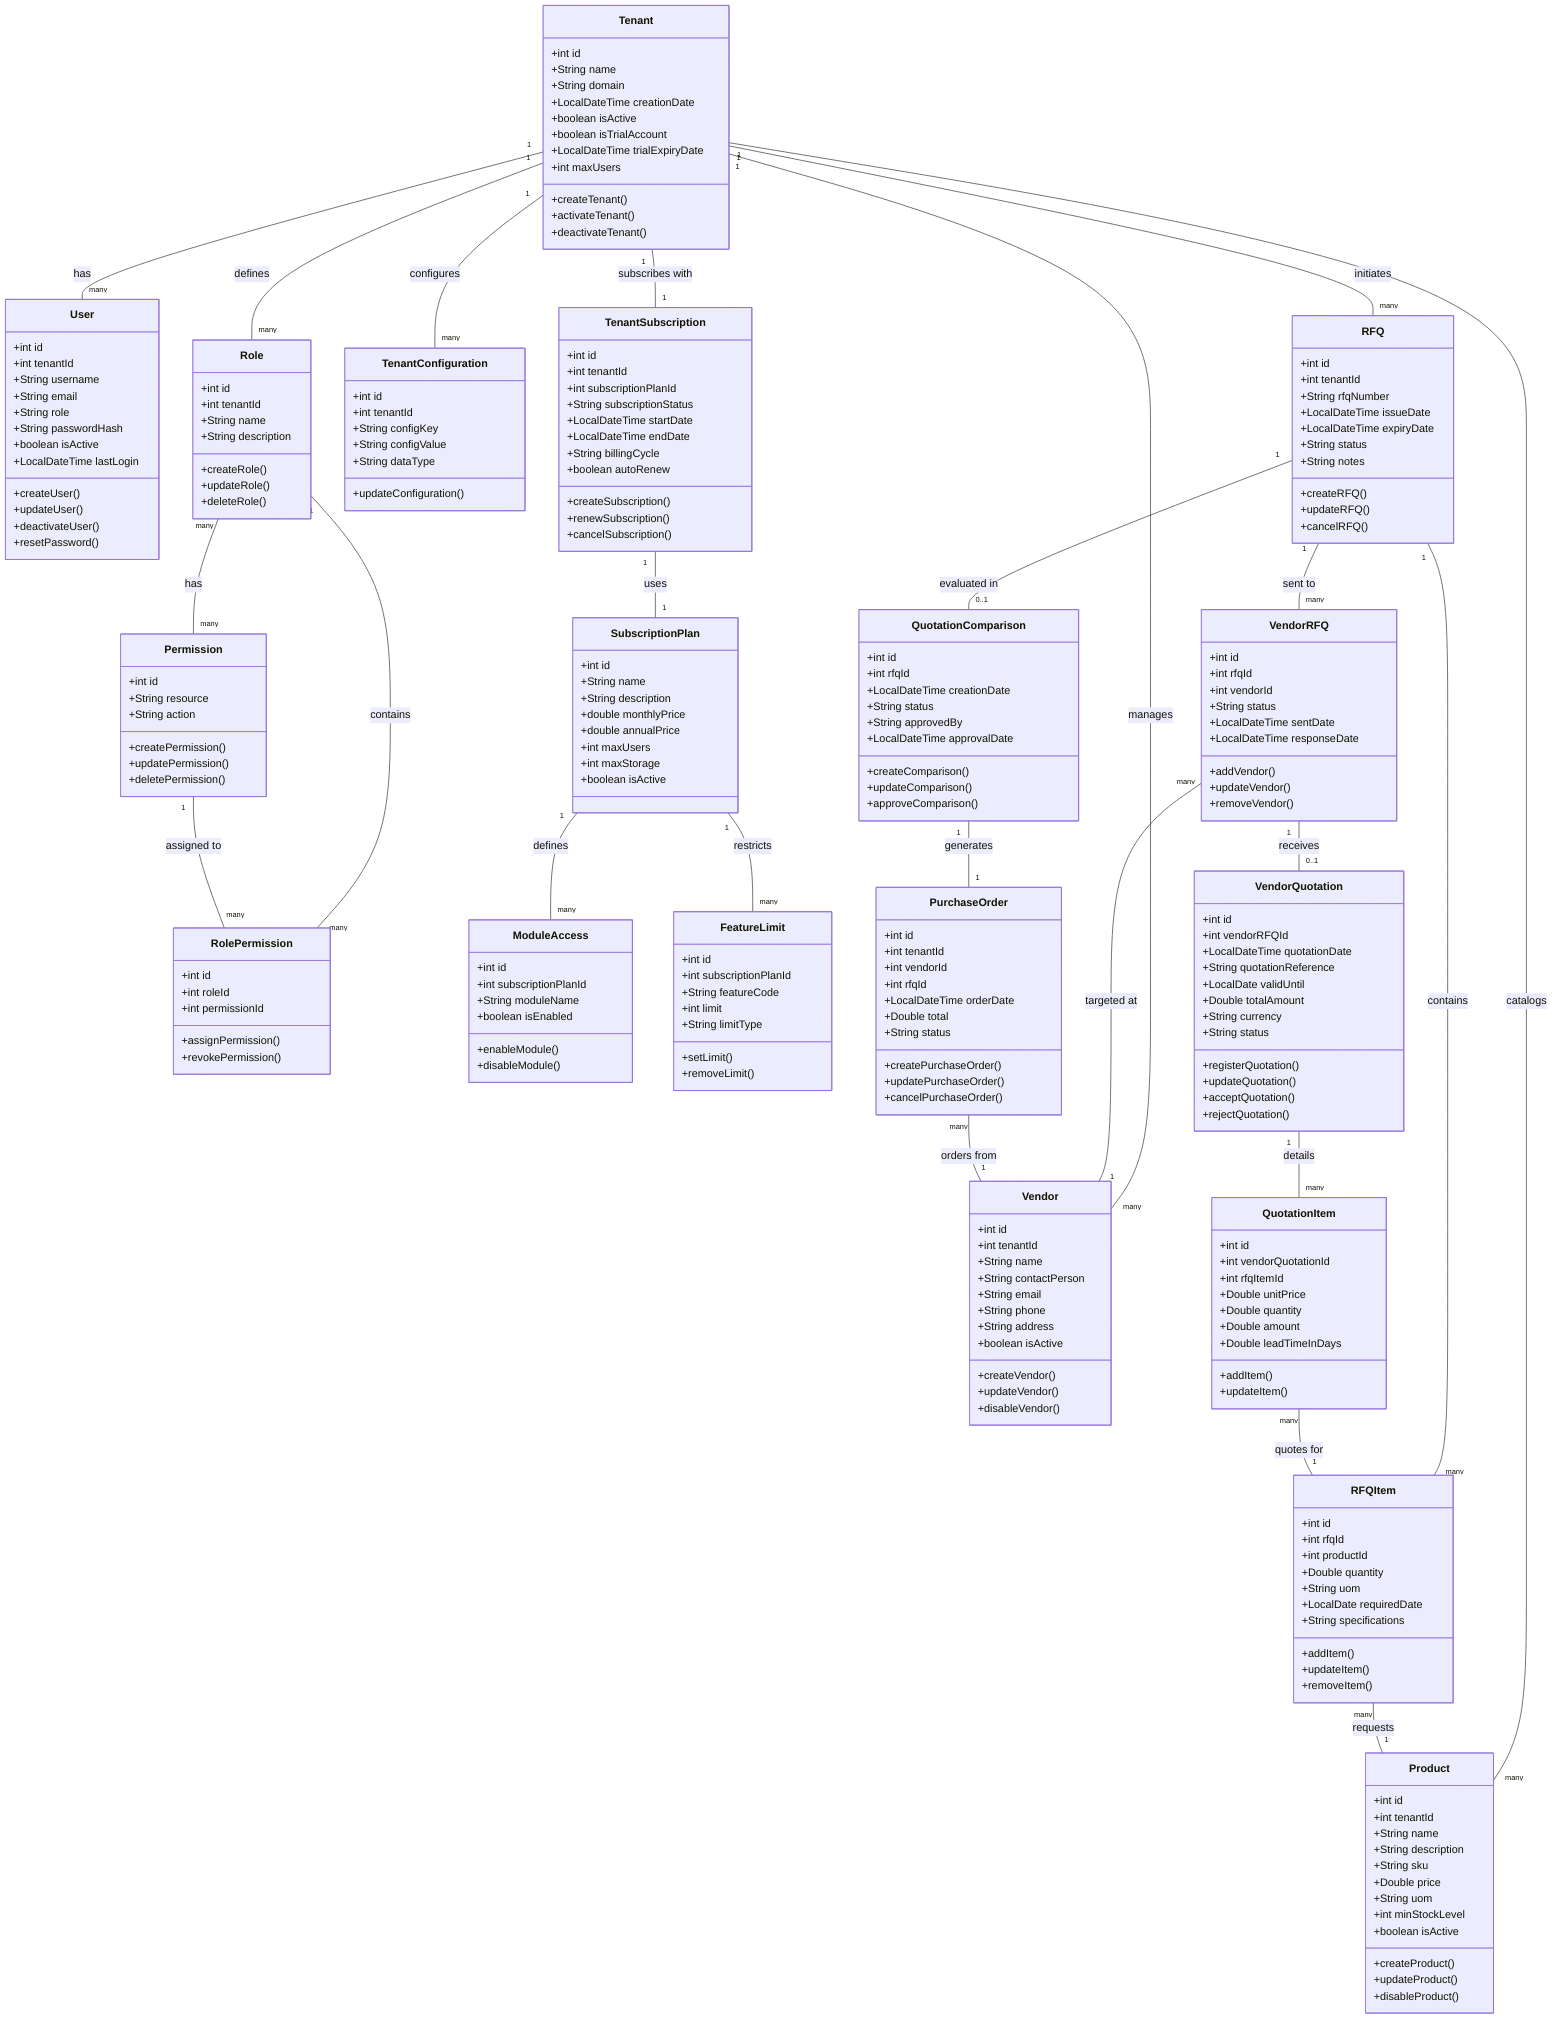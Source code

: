 classDiagram
    %% ======================
    %% Color Definitions
    %% ======================
    classDef core fill:#607D8B,stroke:#455A64,color:white
    classDef accounting fill:#2196F3,stroke:#1976D2,color:white
    classDef sales fill:#FF9800,stroke:#F57C00,color:white
    classDef inventory fill:#4CAF50,stroke:#388E3C,color:white
    classDef hr fill:#E91E63,stroke:#C2185B,color:white
    classDef procurement fill:#9C27B0,stroke:#7B1FA2,color:white
    classDef rfq fill:#AB47BC,stroke:#8E24AA,color:white
    classDef subscription fill:#00BCD4,stroke:#0097A7,color:white
    
    %% ======================
    %% Core System
    %% ======================
    class Tenant:::core {
        +int id
        +String name
        +String domain
        +LocalDateTime creationDate
        +boolean isActive
        +boolean isTrialAccount
        +LocalDateTime trialExpiryDate
        +int maxUsers
        +createTenant()
        +activateTenant()
        +deactivateTenant()
    }
    
    class User:::core {
        +int id
        +int tenantId
        +String username
        +String email
        +String role
        +String passwordHash
        +boolean isActive
        +LocalDateTime lastLogin
        +createUser()
        +updateUser()
        +deactivateUser()
        +resetPassword()
    }
    
    class Role:::core {
        +int id
        +int tenantId
        +String name
        +String description
        +createRole()
        +updateRole()
        +deleteRole()
    }
    
    class Permission:::core {
        +int id
        +String resource
        +String action
        +createPermission()
        +updatePermission()
        +deletePermission()
    }
    
    class RolePermission:::core {
        +int id
        +int roleId
        +int permissionId
        +assignPermission()
        +revokePermission()
    }
    
    class TenantConfiguration:::core {
        +int id
        +int tenantId
        +String configKey
        +String configValue
        +String dataType
        +updateConfiguration()
    }
    
    class TenantSubscription:::subscription {
        +int id
        +int tenantId
        +int subscriptionPlanId
        +String subscriptionStatus
        +LocalDateTime startDate
        +LocalDateTime endDate
        +String billingCycle
        +boolean autoRenew
        +createSubscription()
        +renewSubscription()
        +cancelSubscription()
    }
    
    class SubscriptionPlan:::subscription {
        +int id
        +String name
        +String description
        +double monthlyPrice
        +double annualPrice
        +int maxUsers
        +int maxStorage
        +boolean isActive
    }
    
    class ModuleAccess:::subscription {
        +int id
        +int subscriptionPlanId
        +String moduleName
        +boolean isEnabled
        +enableModule()
        +disableModule()
    }
    
    class FeatureLimit:::subscription {
        +int id
        +int subscriptionPlanId
        +String featureCode
        +int limit
        +String limitType
        +setLimit()
        +removeLimit()
    }
    
    %% ======================
    %% Vendor & Product
    %% ======================
    class Vendor:::procurement {
        +int id
        +int tenantId
        +String name
        +String contactPerson
        +String email
        +String phone
        +String address
        +boolean isActive
        +createVendor()
        +updateVendor()
        +disableVendor()
    }
    
    class Product:::inventory {
        +int id
        +int tenantId
        +String name
        +String description
        +String sku
        +Double price
        +String uom
        +int minStockLevel
        +boolean isActive
        +createProduct()
        +updateProduct()
        +disableProduct()
    }
    
    %% ======================
    %% RFQ Module
    %% ======================
    class RFQ:::rfq {
        +int id
        +int tenantId
        +String rfqNumber
        +LocalDateTime issueDate
        +LocalDateTime expiryDate
        +String status
        +String notes
        +createRFQ()
        +updateRFQ()
        +cancelRFQ()
    }
    
    class RFQItem:::rfq {
        +int id
        +int rfqId
        +int productId
        +Double quantity
        +String uom
        +LocalDate requiredDate
        +String specifications
        +addItem()
        +updateItem()
        +removeItem()
    }
    
    class VendorRFQ:::rfq {
        +int id
        +int rfqId
        +int vendorId
        +String status
        +LocalDateTime sentDate
        +LocalDateTime responseDate
        +addVendor()
        +updateVendor()
        +removeVendor()
    }
    
    class VendorQuotation:::rfq {
        +int id
        +int vendorRFQId
        +LocalDateTime quotationDate
        +String quotationReference
        +LocalDate validUntil
        +Double totalAmount
        +String currency
        +String status
        +registerQuotation()
        +updateQuotation()
        +acceptQuotation()
        +rejectQuotation()
    }
    
    class QuotationItem:::rfq {
        +int id
        +int vendorQuotationId
        +int rfqItemId
        +Double unitPrice
        +Double quantity
        +Double amount
        +Double leadTimeInDays
        +addItem()
        +updateItem()
    }
    
    class QuotationComparison:::rfq {
        +int id
        +int rfqId
        +LocalDateTime creationDate
        +String status
        +String approvedBy
        +LocalDateTime approvalDate
        +createComparison()
        +updateComparison()
        +approveComparison()
    }
    
    class PurchaseOrder:::procurement {
        +int id
        +int tenantId
        +int vendorId
        +int rfqId
        +LocalDateTime orderDate
        +Double total
        +String status
        +createPurchaseOrder()
        +updatePurchaseOrder()
        +cancelPurchaseOrder()
    }
    
    %% ======================
    %% Relationships
    %% ======================
    Tenant "1" -- "many" User : has
    Tenant "1" -- "many" Role : defines
    Role "many" -- "many" Permission : has
    Role "1" -- "many" RolePermission : contains
    Permission "1" -- "many" RolePermission : assigned to
    Tenant "1" -- "many" TenantConfiguration : configures
    
    Tenant "1" -- "1" TenantSubscription : subscribes with
    TenantSubscription "1" -- "1" SubscriptionPlan : uses
    SubscriptionPlan "1" -- "many" ModuleAccess : defines
    SubscriptionPlan "1" -- "many" FeatureLimit : restricts
    
    Tenant "1" -- "many" Vendor : manages
    Tenant "1" -- "many" Product : catalogs
    
    Tenant "1" -- "many" RFQ : initiates
    RFQ "1" -- "many" RFQItem : contains
    RFQ "1" -- "many" VendorRFQ : sent to
    VendorRFQ "1" -- "0..1" VendorQuotation : receives
    VendorQuotation "1" -- "many" QuotationItem : details
    RFQ "1" -- "0..1" QuotationComparison : evaluated in
    
    VendorRFQ "many" -- "1" Vendor : targeted at
    RFQItem "many" -- "1" Product : requests
    QuotationItem "many" -- "1" RFQItem : quotes for
    
    QuotationComparison "1" -- "1" PurchaseOrder : generates
    PurchaseOrder "many" -- "1" Vendor : orders from